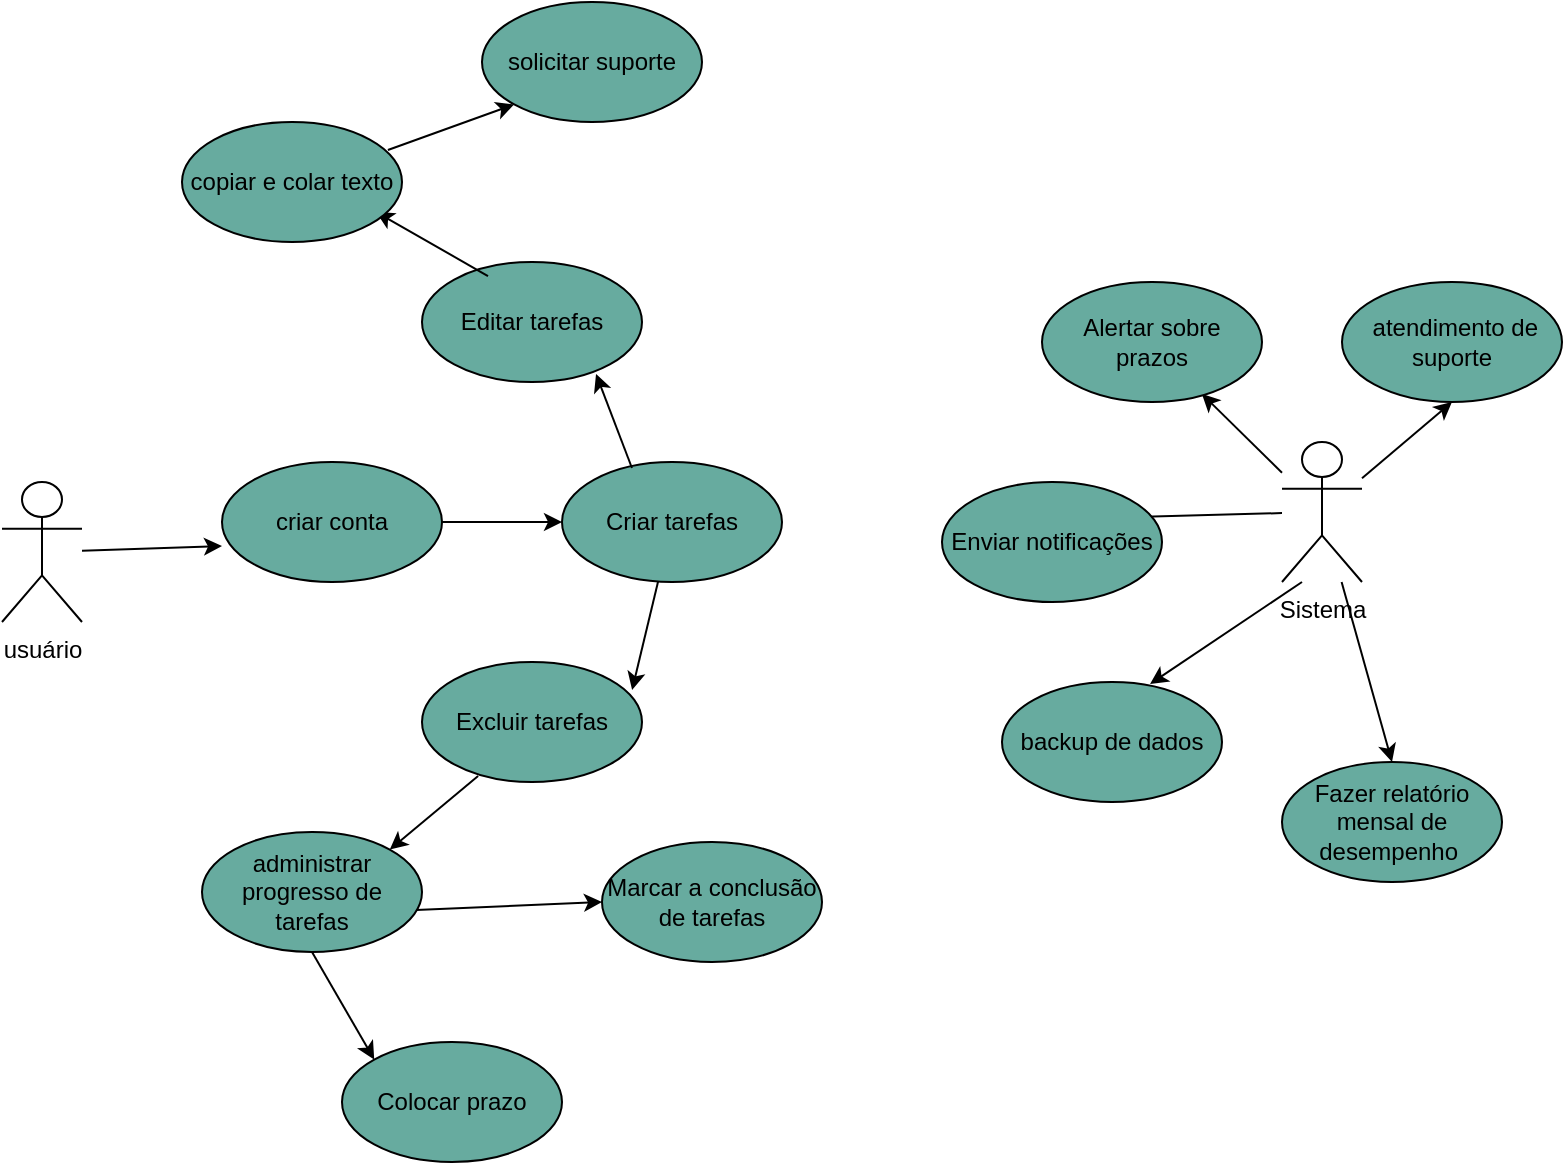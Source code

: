 <mxfile version="26.0.16">
  <diagram name="Página-1" id="Xv098V2aOTBT-dUrSFBb">
    <mxGraphModel dx="1666" dy="781" grid="1" gridSize="10" guides="1" tooltips="1" connect="1" arrows="1" fold="1" page="1" pageScale="1" pageWidth="827" pageHeight="1169" math="0" shadow="0">
      <root>
        <mxCell id="0" />
        <mxCell id="1" parent="0" />
        <mxCell id="dAd7lYZPXFyWrwmLLRgz-7" value="criar conta" style="ellipse;whiteSpace=wrap;html=1;fillColor=light-dark(#67AB9F,var(--ge-dark-color, #121212));" parent="1" vertex="1">
          <mxGeometry x="150" y="340" width="110" height="60" as="geometry" />
        </mxCell>
        <mxCell id="dAd7lYZPXFyWrwmLLRgz-13" value="Excluir tarefas" style="ellipse;whiteSpace=wrap;html=1;fillColor=light-dark(#67AB9F,var(--ge-dark-color, #121212));" parent="1" vertex="1">
          <mxGeometry x="250" y="440" width="110" height="60" as="geometry" />
        </mxCell>
        <mxCell id="dAd7lYZPXFyWrwmLLRgz-14" value="&amp;nbsp;atendimento de suporte" style="ellipse;whiteSpace=wrap;html=1;fillColor=light-dark(#67AB9F,var(--ge-dark-color, #121212));" parent="1" vertex="1">
          <mxGeometry x="710" y="250" width="110" height="60" as="geometry" />
        </mxCell>
        <mxCell id="dAd7lYZPXFyWrwmLLRgz-15" value="Marcar a conclusão de tarefas" style="ellipse;whiteSpace=wrap;html=1;fillColor=light-dark(#67AB9F,var(--ge-dark-color, #121212));" parent="1" vertex="1">
          <mxGeometry x="340" y="530" width="110" height="60" as="geometry" />
        </mxCell>
        <mxCell id="dAd7lYZPXFyWrwmLLRgz-16" value="backup de dados" style="ellipse;whiteSpace=wrap;html=1;fillColor=light-dark(#67AB9F,var(--ge-dark-color, #121212));" parent="1" vertex="1">
          <mxGeometry x="540" y="450" width="110" height="60" as="geometry" />
        </mxCell>
        <mxCell id="dAd7lYZPXFyWrwmLLRgz-17" value="Editar tarefas" style="ellipse;whiteSpace=wrap;html=1;fillColor=light-dark(#67AB9F,var(--ge-dark-color, #121212));" parent="1" vertex="1">
          <mxGeometry x="250" y="240" width="110" height="60" as="geometry" />
        </mxCell>
        <mxCell id="dAd7lYZPXFyWrwmLLRgz-18" value="Criar tarefas" style="ellipse;whiteSpace=wrap;html=1;fillColor=light-dark(#67AB9F,var(--ge-dark-color, #121212));" parent="1" vertex="1">
          <mxGeometry x="320" y="340" width="110" height="60" as="geometry" />
        </mxCell>
        <mxCell id="dAd7lYZPXFyWrwmLLRgz-19" value="" style="endArrow=classic;html=1;rounded=0;exitX=1;exitY=0.5;exitDx=0;exitDy=0;entryX=0;entryY=0.5;entryDx=0;entryDy=0;" parent="1" source="dAd7lYZPXFyWrwmLLRgz-7" target="dAd7lYZPXFyWrwmLLRgz-18" edge="1">
          <mxGeometry width="50" height="50" relative="1" as="geometry">
            <mxPoint x="280" y="370" as="sourcePoint" />
            <mxPoint x="350" y="370" as="targetPoint" />
          </mxGeometry>
        </mxCell>
        <mxCell id="dAd7lYZPXFyWrwmLLRgz-20" value="" style="endArrow=classic;html=1;rounded=0;entryX=0.673;entryY=0.017;entryDx=0;entryDy=0;entryPerimeter=0;" parent="1" target="dAd7lYZPXFyWrwmLLRgz-16" edge="1">
          <mxGeometry width="50" height="50" relative="1" as="geometry">
            <mxPoint x="690" y="400" as="sourcePoint" />
            <mxPoint x="650" y="250" as="targetPoint" />
          </mxGeometry>
        </mxCell>
        <mxCell id="dAd7lYZPXFyWrwmLLRgz-21" value="" style="endArrow=classic;html=1;rounded=0;entryX=0.727;entryY=0.933;entryDx=0;entryDy=0;entryPerimeter=0;" parent="1" source="dAd7lYZPXFyWrwmLLRgz-31" target="dAd7lYZPXFyWrwmLLRgz-32" edge="1">
          <mxGeometry width="50" height="50" relative="1" as="geometry">
            <mxPoint x="570" y="240" as="sourcePoint" />
            <mxPoint x="650" y="280" as="targetPoint" />
          </mxGeometry>
        </mxCell>
        <mxCell id="dAd7lYZPXFyWrwmLLRgz-22" value="" style="endArrow=classic;html=1;rounded=0;entryX=0.791;entryY=0.933;entryDx=0;entryDy=0;entryPerimeter=0;exitX=0.318;exitY=0.05;exitDx=0;exitDy=0;exitPerimeter=0;" parent="1" source="dAd7lYZPXFyWrwmLLRgz-18" target="dAd7lYZPXFyWrwmLLRgz-17" edge="1">
          <mxGeometry width="50" height="50" relative="1" as="geometry">
            <mxPoint x="380" y="340" as="sourcePoint" />
            <mxPoint x="460" y="240" as="targetPoint" />
          </mxGeometry>
        </mxCell>
        <mxCell id="dAd7lYZPXFyWrwmLLRgz-23" value="" style="endArrow=classic;html=1;rounded=0;exitX=0.973;exitY=0.65;exitDx=0;exitDy=0;exitPerimeter=0;entryX=0;entryY=0.5;entryDx=0;entryDy=0;" parent="1" source="dAd7lYZPXFyWrwmLLRgz-34" target="dAd7lYZPXFyWrwmLLRgz-15" edge="1">
          <mxGeometry width="50" height="50" relative="1" as="geometry">
            <mxPoint x="350" y="625" as="sourcePoint" />
            <mxPoint x="380" y="560" as="targetPoint" />
          </mxGeometry>
        </mxCell>
        <mxCell id="dAd7lYZPXFyWrwmLLRgz-24" value="" style="endArrow=classic;html=1;rounded=0;exitX=0.255;exitY=0.95;exitDx=0;exitDy=0;exitPerimeter=0;entryX=1;entryY=0;entryDx=0;entryDy=0;" parent="1" source="dAd7lYZPXFyWrwmLLRgz-13" target="dAd7lYZPXFyWrwmLLRgz-34" edge="1">
          <mxGeometry width="50" height="50" relative="1" as="geometry">
            <mxPoint x="389" y="560" as="sourcePoint" />
            <mxPoint x="439" y="510" as="targetPoint" />
            <Array as="points" />
          </mxGeometry>
        </mxCell>
        <mxCell id="dAd7lYZPXFyWrwmLLRgz-25" value="" style="endArrow=classic;html=1;rounded=0;entryX=0.5;entryY=1;entryDx=0;entryDy=0;" parent="1" source="dAd7lYZPXFyWrwmLLRgz-31" target="dAd7lYZPXFyWrwmLLRgz-14" edge="1">
          <mxGeometry width="50" height="50" relative="1" as="geometry">
            <mxPoint x="670" y="270" as="sourcePoint" />
            <mxPoint x="720" y="220" as="targetPoint" />
          </mxGeometry>
        </mxCell>
        <mxCell id="dAd7lYZPXFyWrwmLLRgz-26" value="" style="endArrow=classic;html=1;rounded=0;entryX=0;entryY=0.7;entryDx=0;entryDy=0;entryPerimeter=0;" parent="1" source="dAd7lYZPXFyWrwmLLRgz-30" target="dAd7lYZPXFyWrwmLLRgz-7" edge="1">
          <mxGeometry width="50" height="50" relative="1" as="geometry">
            <mxPoint x="180" y="334.091" as="sourcePoint" />
            <mxPoint x="90" y="330" as="targetPoint" />
          </mxGeometry>
        </mxCell>
        <mxCell id="dAd7lYZPXFyWrwmLLRgz-27" value="" style="endArrow=classic;html=1;rounded=0;exitX=0.3;exitY=0.117;exitDx=0;exitDy=0;entryX=0.882;entryY=0.75;entryDx=0;entryDy=0;entryPerimeter=0;exitPerimeter=0;" parent="1" source="dAd7lYZPXFyWrwmLLRgz-17" target="dAd7lYZPXFyWrwmLLRgz-35" edge="1">
          <mxGeometry width="50" height="50" relative="1" as="geometry">
            <mxPoint x="310" y="220" as="sourcePoint" />
            <mxPoint x="360" y="170" as="targetPoint" />
          </mxGeometry>
        </mxCell>
        <mxCell id="dAd7lYZPXFyWrwmLLRgz-28" value="" style="endArrow=classic;html=1;rounded=0;entryX=0.064;entryY=0.333;entryDx=0;entryDy=0;entryPerimeter=0;" parent="1" source="dAd7lYZPXFyWrwmLLRgz-31" target="dAd7lYZPXFyWrwmLLRgz-33" edge="1">
          <mxGeometry width="50" height="50" relative="1" as="geometry">
            <mxPoint x="260" y="550" as="sourcePoint" />
            <mxPoint x="310" y="500" as="targetPoint" />
          </mxGeometry>
        </mxCell>
        <mxCell id="dAd7lYZPXFyWrwmLLRgz-29" value="" style="endArrow=classic;html=1;rounded=0;entryX=0.955;entryY=0.233;entryDx=0;entryDy=0;entryPerimeter=0;" parent="1" source="dAd7lYZPXFyWrwmLLRgz-18" target="dAd7lYZPXFyWrwmLLRgz-13" edge="1">
          <mxGeometry width="50" height="50" relative="1" as="geometry">
            <mxPoint x="390" y="410" as="sourcePoint" />
            <mxPoint x="310" y="460" as="targetPoint" />
          </mxGeometry>
        </mxCell>
        <mxCell id="dAd7lYZPXFyWrwmLLRgz-30" value="usuário" style="shape=umlActor;verticalLabelPosition=bottom;verticalAlign=top;html=1;outlineConnect=0;" parent="1" vertex="1">
          <mxGeometry x="40" y="350" width="40" height="70" as="geometry" />
        </mxCell>
        <mxCell id="dAd7lYZPXFyWrwmLLRgz-31" value="Sistema" style="shape=umlActor;verticalLabelPosition=bottom;verticalAlign=top;html=1;outlineConnect=0;" parent="1" vertex="1">
          <mxGeometry x="680" y="330" width="40" height="70" as="geometry" />
        </mxCell>
        <mxCell id="dAd7lYZPXFyWrwmLLRgz-32" value="Alertar sobre prazos" style="ellipse;whiteSpace=wrap;html=1;fillColor=light-dark(#67AB9F,var(--ge-dark-color, #121212));" parent="1" vertex="1">
          <mxGeometry x="560" y="250" width="110" height="60" as="geometry" />
        </mxCell>
        <mxCell id="dAd7lYZPXFyWrwmLLRgz-33" value="Enviar notificações" style="ellipse;whiteSpace=wrap;html=1;fillColor=light-dark(#67AB9F,var(--ge-dark-color, #121212));" parent="1" vertex="1">
          <mxGeometry x="510" y="350" width="110" height="60" as="geometry" />
        </mxCell>
        <mxCell id="dAd7lYZPXFyWrwmLLRgz-34" value="administrar progresso de tarefas" style="ellipse;whiteSpace=wrap;html=1;fillColor=light-dark(#67AB9F,var(--ge-dark-color, #121212));" parent="1" vertex="1">
          <mxGeometry x="140" y="525" width="110" height="60" as="geometry" />
        </mxCell>
        <mxCell id="dAd7lYZPXFyWrwmLLRgz-35" value="copiar e colar texto" style="ellipse;whiteSpace=wrap;html=1;fillColor=light-dark(#67AB9F,var(--ge-dark-color, #121212));" parent="1" vertex="1">
          <mxGeometry x="130" y="170" width="110" height="60" as="geometry" />
        </mxCell>
        <mxCell id="dAd7lYZPXFyWrwmLLRgz-38" value="Fazer relatório mensal de desempenho&amp;nbsp;" style="ellipse;whiteSpace=wrap;html=1;fillColor=light-dark(#67AB9F,var(--ge-dark-color, #121212));" parent="1" vertex="1">
          <mxGeometry x="680" y="490" width="110" height="60" as="geometry" />
        </mxCell>
        <mxCell id="dAd7lYZPXFyWrwmLLRgz-39" value="" style="endArrow=classic;html=1;rounded=0;entryX=0.5;entryY=0;entryDx=0;entryDy=0;" parent="1" source="dAd7lYZPXFyWrwmLLRgz-31" target="dAd7lYZPXFyWrwmLLRgz-38" edge="1">
          <mxGeometry width="50" height="50" relative="1" as="geometry">
            <mxPoint x="730" y="390" as="sourcePoint" />
            <mxPoint x="720" y="500" as="targetPoint" />
          </mxGeometry>
        </mxCell>
        <mxCell id="dAd7lYZPXFyWrwmLLRgz-40" value="solicitar suporte" style="ellipse;whiteSpace=wrap;html=1;fillColor=light-dark(#67AB9F,var(--ge-dark-color, #121212));" parent="1" vertex="1">
          <mxGeometry x="280" y="110" width="110" height="60" as="geometry" />
        </mxCell>
        <mxCell id="dAd7lYZPXFyWrwmLLRgz-41" value="" style="endArrow=classic;html=1;rounded=0;exitX=0.936;exitY=0.233;exitDx=0;exitDy=0;exitPerimeter=0;entryX=0;entryY=1;entryDx=0;entryDy=0;" parent="1" source="dAd7lYZPXFyWrwmLLRgz-35" target="dAd7lYZPXFyWrwmLLRgz-40" edge="1">
          <mxGeometry width="50" height="50" relative="1" as="geometry">
            <mxPoint x="290" y="190" as="sourcePoint" />
            <mxPoint x="340" y="140" as="targetPoint" />
          </mxGeometry>
        </mxCell>
        <mxCell id="aoA1-RP-P0AGy-z7IN9Q-12" value="Colocar prazo" style="ellipse;whiteSpace=wrap;html=1;fillColor=light-dark(#67AB9F,var(--ge-dark-color, #121212));" vertex="1" parent="1">
          <mxGeometry x="210" y="630" width="110" height="60" as="geometry" />
        </mxCell>
        <mxCell id="aoA1-RP-P0AGy-z7IN9Q-13" value="" style="endArrow=classic;html=1;rounded=0;exitX=0.5;exitY=1;exitDx=0;exitDy=0;entryX=0;entryY=0;entryDx=0;entryDy=0;" edge="1" parent="1" source="dAd7lYZPXFyWrwmLLRgz-34" target="aoA1-RP-P0AGy-z7IN9Q-12">
          <mxGeometry width="50" height="50" relative="1" as="geometry">
            <mxPoint x="260" y="600" as="sourcePoint" />
            <mxPoint x="230" y="630" as="targetPoint" />
          </mxGeometry>
        </mxCell>
      </root>
    </mxGraphModel>
  </diagram>
</mxfile>
